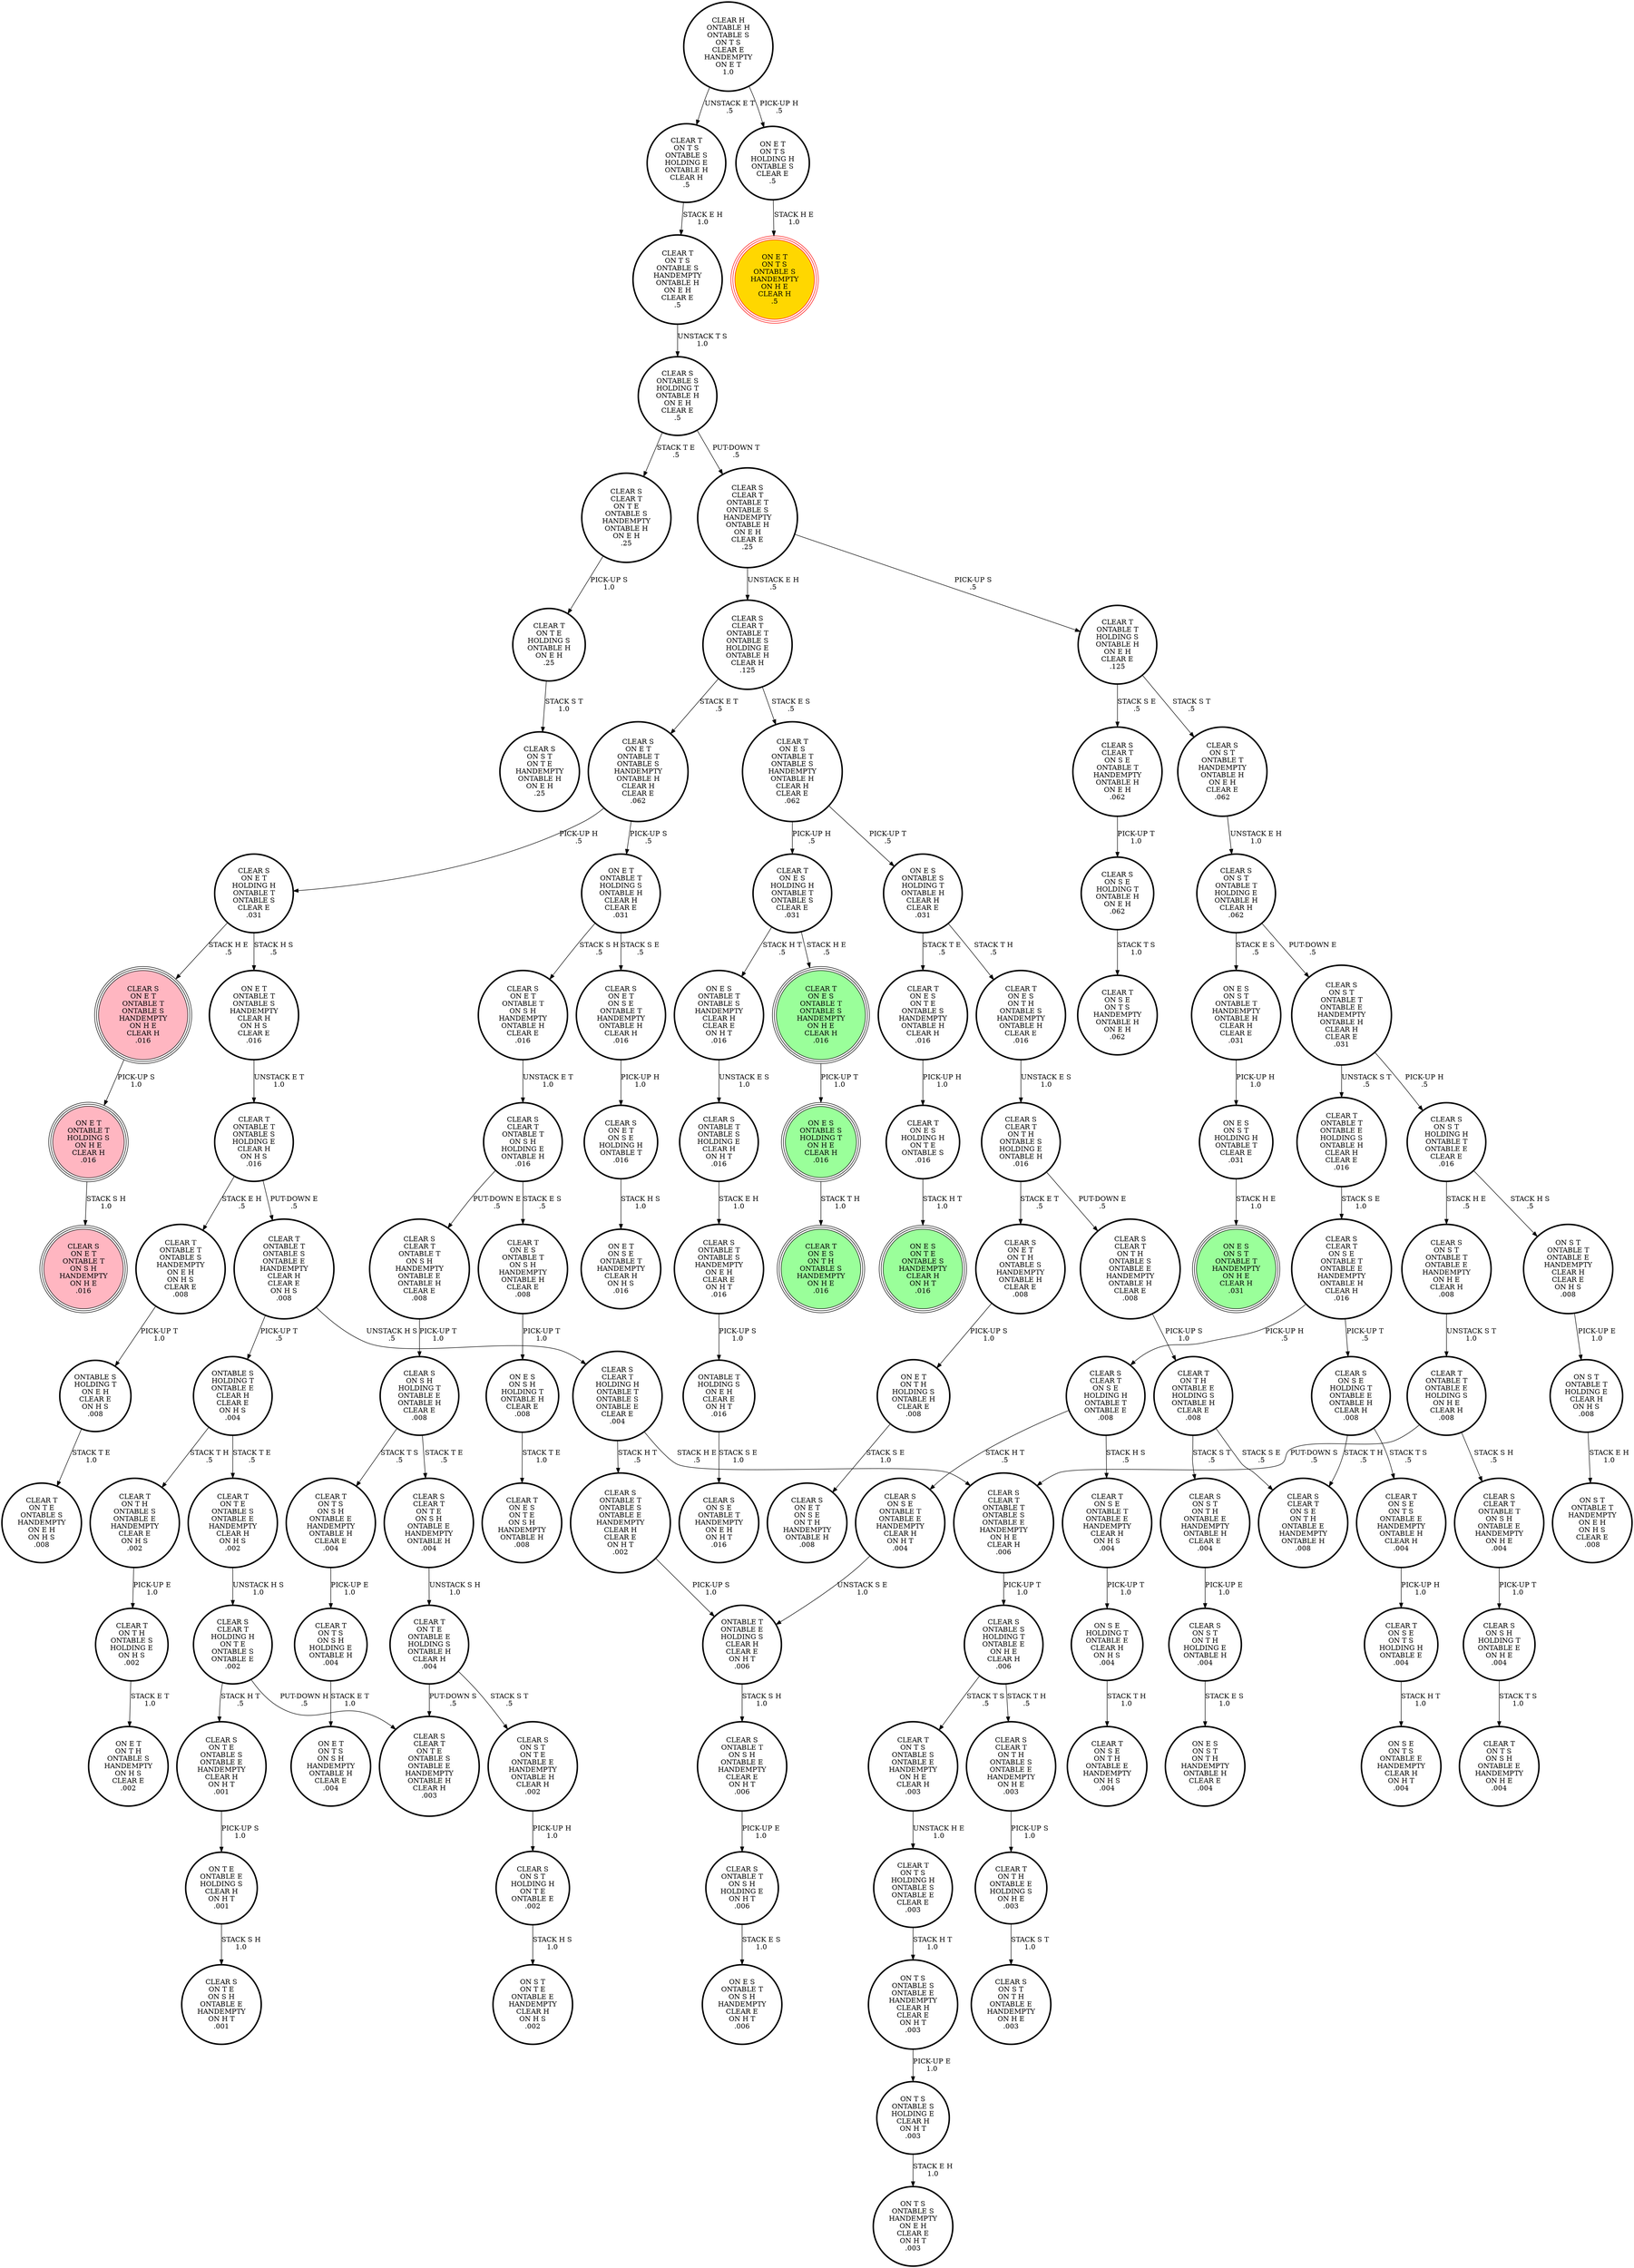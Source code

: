 digraph {
"CLEAR S\nCLEAR T\nONTABLE T\nONTABLE S\nONTABLE E\nHANDEMPTY\nON H E\nCLEAR H\n.006\n" -> "CLEAR S\nONTABLE S\nHOLDING T\nONTABLE E\nON H E\nCLEAR H\n.006\n"[label="PICK-UP T\n1.0\n"];
"CLEAR S\nON E T\nONTABLE T\nON S H\nHANDEMPTY\nONTABLE H\nCLEAR E\n.016\n" -> "CLEAR S\nCLEAR T\nONTABLE T\nON S H\nHOLDING E\nONTABLE H\n.016\n"[label="UNSTACK E T\n1.0\n"];
"ONTABLE T\nONTABLE E\nHOLDING S\nCLEAR H\nCLEAR E\nON H T\n.006\n" -> "CLEAR S\nONTABLE T\nON S H\nONTABLE E\nHANDEMPTY\nCLEAR E\nON H T\n.006\n"[label="STACK S H\n1.0\n"];
"CLEAR T\nON E S\nONTABLE T\nONTABLE S\nHANDEMPTY\nONTABLE H\nCLEAR H\nCLEAR E\n.062\n" -> "CLEAR T\nON E S\nHOLDING H\nONTABLE T\nONTABLE S\nCLEAR E\n.031\n"[label="PICK-UP H\n.5\n"];
"CLEAR T\nON E S\nONTABLE T\nONTABLE S\nHANDEMPTY\nONTABLE H\nCLEAR H\nCLEAR E\n.062\n" -> "ON E S\nONTABLE S\nHOLDING T\nONTABLE H\nCLEAR H\nCLEAR E\n.031\n"[label="PICK-UP T\n.5\n"];
"CLEAR S\nCLEAR T\nON T H\nONTABLE S\nHOLDING E\nONTABLE H\n.016\n" -> "CLEAR S\nON E T\nON T H\nONTABLE S\nHANDEMPTY\nONTABLE H\nCLEAR E\n.008\n"[label="STACK E T\n.5\n"];
"CLEAR S\nCLEAR T\nON T H\nONTABLE S\nHOLDING E\nONTABLE H\n.016\n" -> "CLEAR S\nCLEAR T\nON T H\nONTABLE S\nONTABLE E\nHANDEMPTY\nONTABLE H\nCLEAR E\n.008\n"[label="PUT-DOWN E\n.5\n"];
"CLEAR T\nON T H\nONTABLE S\nHOLDING E\nON H S\n.002\n" -> "ON E T\nON T H\nONTABLE S\nHANDEMPTY\nON H S\nCLEAR E\n.002\n"[label="STACK E T\n1.0\n"];
"ON E S\nONTABLE T\nONTABLE S\nHANDEMPTY\nCLEAR H\nCLEAR E\nON H T\n.016\n" -> "CLEAR S\nONTABLE T\nONTABLE S\nHOLDING E\nCLEAR H\nON H T\n.016\n"[label="UNSTACK E S\n1.0\n"];
"CLEAR T\nONTABLE T\nHOLDING S\nONTABLE H\nON E H\nCLEAR E\n.125\n" -> "CLEAR S\nON S T\nONTABLE T\nHANDEMPTY\nONTABLE H\nON E H\nCLEAR E\n.062\n"[label="STACK S T\n.5\n"];
"CLEAR T\nONTABLE T\nHOLDING S\nONTABLE H\nON E H\nCLEAR E\n.125\n" -> "CLEAR S\nCLEAR T\nON S E\nONTABLE T\nHANDEMPTY\nONTABLE H\nON E H\n.062\n"[label="STACK S E\n.5\n"];
"CLEAR S\nONTABLE T\nONTABLE S\nHOLDING E\nCLEAR H\nON H T\n.016\n" -> "CLEAR S\nONTABLE T\nONTABLE S\nHANDEMPTY\nON E H\nCLEAR E\nON H T\n.016\n"[label="STACK E H\n1.0\n"];
"CLEAR S\nON E T\nHOLDING H\nONTABLE T\nONTABLE S\nCLEAR E\n.031\n" -> "CLEAR S\nON E T\nONTABLE T\nONTABLE S\nHANDEMPTY\nON H E\nCLEAR H\n.016\n"[label="STACK H E\n.5\n"];
"CLEAR S\nON E T\nHOLDING H\nONTABLE T\nONTABLE S\nCLEAR E\n.031\n" -> "ON E T\nONTABLE T\nONTABLE S\nHANDEMPTY\nCLEAR H\nON H S\nCLEAR E\n.016\n"[label="STACK H S\n.5\n"];
"CLEAR S\nON S E\nHOLDING T\nONTABLE E\nONTABLE H\nCLEAR H\n.008\n" -> "CLEAR T\nON S E\nON T S\nONTABLE E\nHANDEMPTY\nONTABLE H\nCLEAR H\n.004\n"[label="STACK T S\n.5\n"];
"CLEAR S\nON S E\nHOLDING T\nONTABLE E\nONTABLE H\nCLEAR H\n.008\n" -> "CLEAR S\nCLEAR T\nON S E\nON T H\nONTABLE E\nHANDEMPTY\nONTABLE H\n.008\n"[label="STACK T H\n.5\n"];
"ON E S\nONTABLE S\nHOLDING T\nONTABLE H\nCLEAR H\nCLEAR E\n.031\n" -> "CLEAR T\nON E S\nON T E\nONTABLE S\nHANDEMPTY\nONTABLE H\nCLEAR H\n.016\n"[label="STACK T E\n.5\n"];
"ON E S\nONTABLE S\nHOLDING T\nONTABLE H\nCLEAR H\nCLEAR E\n.031\n" -> "CLEAR T\nON E S\nON T H\nONTABLE S\nHANDEMPTY\nONTABLE H\nCLEAR E\n.016\n"[label="STACK T H\n.5\n"];
"CLEAR S\nONTABLE T\nONTABLE S\nHANDEMPTY\nON E H\nCLEAR E\nON H T\n.016\n" -> "ONTABLE T\nHOLDING S\nON E H\nCLEAR E\nON H T\n.016\n"[label="PICK-UP S\n1.0\n"];
"CLEAR T\nON T S\nONTABLE S\nHANDEMPTY\nONTABLE H\nON E H\nCLEAR E\n.5\n" -> "CLEAR S\nONTABLE S\nHOLDING T\nONTABLE H\nON E H\nCLEAR E\n.5\n"[label="UNSTACK T S\n1.0\n"];
"ON E S\nON S T\nHOLDING H\nONTABLE T\nCLEAR E\n.031\n" -> "ON E S\nON S T\nONTABLE T\nHANDEMPTY\nON H E\nCLEAR H\n.031\n"[label="STACK H E\n1.0\n"];
"CLEAR T\nONTABLE T\nONTABLE E\nHOLDING S\nON H E\nCLEAR H\n.008\n" -> "CLEAR S\nCLEAR T\nONTABLE T\nON S H\nONTABLE E\nHANDEMPTY\nON H E\n.004\n"[label="STACK S H\n.5\n"];
"CLEAR T\nONTABLE T\nONTABLE E\nHOLDING S\nON H E\nCLEAR H\n.008\n" -> "CLEAR S\nCLEAR T\nONTABLE T\nONTABLE S\nONTABLE E\nHANDEMPTY\nON H E\nCLEAR H\n.006\n"[label="PUT-DOWN S\n.5\n"];
"CLEAR T\nON T S\nON S H\nHOLDING E\nONTABLE H\n.004\n" -> "ON E T\nON T S\nON S H\nHANDEMPTY\nONTABLE H\nCLEAR E\n.004\n"[label="STACK E T\n1.0\n"];
"CLEAR T\nON E S\nON T H\nONTABLE S\nHANDEMPTY\nONTABLE H\nCLEAR E\n.016\n" -> "CLEAR S\nCLEAR T\nON T H\nONTABLE S\nHOLDING E\nONTABLE H\n.016\n"[label="UNSTACK E S\n1.0\n"];
"CLEAR T\nON E S\nHOLDING H\nON T E\nONTABLE S\n.016\n" -> "ON E S\nON T E\nONTABLE S\nHANDEMPTY\nCLEAR H\nON H T\n.016\n"[label="STACK H T\n1.0\n"];
"CLEAR T\nONTABLE T\nONTABLE S\nONTABLE E\nHANDEMPTY\nCLEAR H\nCLEAR E\nON H S\n.008\n" -> "ONTABLE S\nHOLDING T\nONTABLE E\nCLEAR H\nCLEAR E\nON H S\n.004\n"[label="PICK-UP T\n.5\n"];
"CLEAR T\nONTABLE T\nONTABLE S\nONTABLE E\nHANDEMPTY\nCLEAR H\nCLEAR E\nON H S\n.008\n" -> "CLEAR S\nCLEAR T\nHOLDING H\nONTABLE T\nONTABLE S\nONTABLE E\nCLEAR E\n.004\n"[label="UNSTACK H S\n.5\n"];
"CLEAR S\nON S T\nONTABLE T\nONTABLE E\nHANDEMPTY\nONTABLE H\nCLEAR H\nCLEAR E\n.031\n" -> "CLEAR S\nON S T\nHOLDING H\nONTABLE T\nONTABLE E\nCLEAR E\n.016\n"[label="PICK-UP H\n.5\n"];
"CLEAR S\nON S T\nONTABLE T\nONTABLE E\nHANDEMPTY\nONTABLE H\nCLEAR H\nCLEAR E\n.031\n" -> "CLEAR T\nONTABLE T\nONTABLE E\nHOLDING S\nONTABLE H\nCLEAR H\nCLEAR E\n.016\n"[label="UNSTACK S T\n.5\n"];
"CLEAR S\nCLEAR T\nHOLDING H\nONTABLE T\nONTABLE S\nONTABLE E\nCLEAR E\n.004\n" -> "CLEAR S\nCLEAR T\nONTABLE T\nONTABLE S\nONTABLE E\nHANDEMPTY\nON H E\nCLEAR H\n.006\n"[label="STACK H E\n.5\n"];
"CLEAR S\nCLEAR T\nHOLDING H\nONTABLE T\nONTABLE S\nONTABLE E\nCLEAR E\n.004\n" -> "CLEAR S\nONTABLE T\nONTABLE S\nONTABLE E\nHANDEMPTY\nCLEAR H\nCLEAR E\nON H T\n.002\n"[label="STACK H T\n.5\n"];
"CLEAR S\nCLEAR T\nON S E\nONTABLE T\nHANDEMPTY\nONTABLE H\nON E H\n.062\n" -> "CLEAR S\nON S E\nHOLDING T\nONTABLE H\nON E H\n.062\n"[label="PICK-UP T\n1.0\n"];
"ONTABLE S\nHOLDING T\nONTABLE E\nCLEAR H\nCLEAR E\nON H S\n.004\n" -> "CLEAR T\nON T H\nONTABLE S\nONTABLE E\nHANDEMPTY\nCLEAR E\nON H S\n.002\n"[label="STACK T H\n.5\n"];
"ONTABLE S\nHOLDING T\nONTABLE E\nCLEAR H\nCLEAR E\nON H S\n.004\n" -> "CLEAR T\nON T E\nONTABLE S\nONTABLE E\nHANDEMPTY\nCLEAR H\nON H S\n.002\n"[label="STACK T E\n.5\n"];
"CLEAR S\nONTABLE T\nON S H\nHOLDING E\nON H T\n.006\n" -> "ON E S\nONTABLE T\nON S H\nHANDEMPTY\nCLEAR E\nON H T\n.006\n"[label="STACK E S\n1.0\n"];
"CLEAR S\nCLEAR T\nONTABLE T\nON S H\nHOLDING E\nONTABLE H\n.016\n" -> "CLEAR S\nCLEAR T\nONTABLE T\nON S H\nHANDEMPTY\nONTABLE E\nONTABLE H\nCLEAR E\n.008\n"[label="PUT-DOWN E\n.5\n"];
"CLEAR S\nCLEAR T\nONTABLE T\nON S H\nHOLDING E\nONTABLE H\n.016\n" -> "CLEAR T\nON E S\nONTABLE T\nON S H\nHANDEMPTY\nONTABLE H\nCLEAR E\n.008\n"[label="STACK E S\n.5\n"];
"CLEAR S\nON E T\nON S E\nHOLDING H\nONTABLE T\n.016\n" -> "ON E T\nON S E\nONTABLE T\nHANDEMPTY\nCLEAR H\nON H S\n.016\n"[label="STACK H S\n1.0\n"];
"CLEAR T\nON T H\nONTABLE E\nHOLDING S\nONTABLE H\nCLEAR E\n.008\n" -> "CLEAR S\nCLEAR T\nON S E\nON T H\nONTABLE E\nHANDEMPTY\nONTABLE H\n.008\n"[label="STACK S E\n.5\n"];
"CLEAR T\nON T H\nONTABLE E\nHOLDING S\nONTABLE H\nCLEAR E\n.008\n" -> "CLEAR S\nON S T\nON T H\nONTABLE E\nHANDEMPTY\nONTABLE H\nCLEAR E\n.004\n"[label="STACK S T\n.5\n"];
"CLEAR T\nON E S\nONTABLE T\nONTABLE S\nHANDEMPTY\nON H E\nCLEAR H\n.016\n" -> "ON E S\nONTABLE S\nHOLDING T\nON H E\nCLEAR H\n.016\n"[label="PICK-UP T\n1.0\n"];
"ON E T\nONTABLE T\nHOLDING S\nON H E\nCLEAR H\n.016\n" -> "CLEAR S\nON E T\nONTABLE T\nON S H\nHANDEMPTY\nON H E\n.016\n"[label="STACK S H\n1.0\n"];
"CLEAR T\nON S E\nONTABLE T\nONTABLE E\nHANDEMPTY\nCLEAR H\nON H S\n.004\n" -> "ON S E\nHOLDING T\nONTABLE E\nCLEAR H\nON H S\n.004\n"[label="PICK-UP T\n1.0\n"];
"ON S E\nHOLDING T\nONTABLE E\nCLEAR H\nON H S\n.004\n" -> "CLEAR T\nON S E\nON T H\nONTABLE E\nHANDEMPTY\nON H S\n.004\n"[label="STACK T H\n1.0\n"];
"CLEAR T\nONTABLE T\nONTABLE E\nHOLDING S\nONTABLE H\nCLEAR H\nCLEAR E\n.016\n" -> "CLEAR S\nCLEAR T\nON S E\nONTABLE T\nONTABLE E\nHANDEMPTY\nONTABLE H\nCLEAR H\n.016\n"[label="STACK S E\n1.0\n"];
"CLEAR T\nON T E\nONTABLE E\nHOLDING S\nONTABLE H\nCLEAR H\n.004\n" -> "CLEAR S\nCLEAR T\nON T E\nONTABLE S\nONTABLE E\nHANDEMPTY\nONTABLE H\nCLEAR H\n.003\n"[label="PUT-DOWN S\n.5\n"];
"CLEAR T\nON T E\nONTABLE E\nHOLDING S\nONTABLE H\nCLEAR H\n.004\n" -> "CLEAR S\nON S T\nON T E\nONTABLE E\nHANDEMPTY\nONTABLE H\nCLEAR H\n.002\n"[label="STACK S T\n.5\n"];
"ON T E\nONTABLE E\nHOLDING S\nCLEAR H\nON H T\n.001\n" -> "CLEAR S\nON T E\nON S H\nONTABLE E\nHANDEMPTY\nON H T\n.001\n"[label="STACK S H\n1.0\n"];
"CLEAR T\nON S E\nON T S\nONTABLE E\nHANDEMPTY\nONTABLE H\nCLEAR H\n.004\n" -> "CLEAR T\nON S E\nON T S\nHOLDING H\nONTABLE E\n.004\n"[label="PICK-UP H\n1.0\n"];
"ONTABLE T\nHOLDING S\nON E H\nCLEAR E\nON H T\n.016\n" -> "CLEAR S\nON S E\nONTABLE T\nHANDEMPTY\nON E H\nON H T\n.016\n"[label="STACK S E\n1.0\n"];
"CLEAR S\nON E T\nON S E\nONTABLE T\nHANDEMPTY\nONTABLE H\nCLEAR H\n.016\n" -> "CLEAR S\nON E T\nON S E\nHOLDING H\nONTABLE T\n.016\n"[label="PICK-UP H\n1.0\n"];
"ON E S\nON S H\nHOLDING T\nONTABLE H\nCLEAR E\n.008\n" -> "CLEAR T\nON E S\nON T E\nON S H\nHANDEMPTY\nONTABLE H\n.008\n"[label="STACK T E\n1.0\n"];
"CLEAR S\nON S T\nON T H\nHOLDING E\nONTABLE H\n.004\n" -> "ON E S\nON S T\nON T H\nHANDEMPTY\nONTABLE H\nCLEAR E\n.004\n"[label="STACK E S\n1.0\n"];
"ONTABLE S\nHOLDING T\nON E H\nCLEAR E\nON H S\n.008\n" -> "CLEAR T\nON T E\nONTABLE S\nHANDEMPTY\nON E H\nON H S\n.008\n"[label="STACK T E\n1.0\n"];
"CLEAR S\nON S T\nHOLDING H\nON T E\nONTABLE E\n.002\n" -> "ON S T\nON T E\nONTABLE E\nHANDEMPTY\nCLEAR H\nON H S\n.002\n"[label="STACK H S\n1.0\n"];
"CLEAR S\nCLEAR T\nONTABLE T\nON S H\nONTABLE E\nHANDEMPTY\nON H E\n.004\n" -> "CLEAR S\nON S H\nHOLDING T\nONTABLE E\nON H E\n.004\n"[label="PICK-UP T\n1.0\n"];
"CLEAR S\nON S T\nON T E\nONTABLE E\nHANDEMPTY\nONTABLE H\nCLEAR H\n.002\n" -> "CLEAR S\nON S T\nHOLDING H\nON T E\nONTABLE E\n.002\n"[label="PICK-UP H\n1.0\n"];
"CLEAR T\nON S E\nON T S\nHOLDING H\nONTABLE E\n.004\n" -> "ON S E\nON T S\nONTABLE E\nHANDEMPTY\nCLEAR H\nON H T\n.004\n"[label="STACK H T\n1.0\n"];
"CLEAR S\nON S E\nHOLDING T\nONTABLE H\nON E H\n.062\n" -> "CLEAR T\nON S E\nON T S\nHANDEMPTY\nONTABLE H\nON E H\n.062\n"[label="STACK T S\n1.0\n"];
"CLEAR S\nCLEAR T\nON T E\nONTABLE S\nHANDEMPTY\nONTABLE H\nON E H\n.25\n" -> "CLEAR T\nON T E\nHOLDING S\nONTABLE H\nON E H\n.25\n"[label="PICK-UP S\n1.0\n"];
"ON E T\nON T H\nHOLDING S\nONTABLE H\nCLEAR E\n.008\n" -> "CLEAR S\nON E T\nON S E\nON T H\nHANDEMPTY\nONTABLE H\n.008\n"[label="STACK S E\n1.0\n"];
"ON T S\nONTABLE S\nONTABLE E\nHANDEMPTY\nCLEAR H\nCLEAR E\nON H T\n.003\n" -> "ON T S\nONTABLE S\nHOLDING E\nCLEAR H\nON H T\n.003\n"[label="PICK-UP E\n1.0\n"];
"CLEAR S\nON S H\nHOLDING T\nONTABLE E\nON H E\n.004\n" -> "CLEAR T\nON T S\nON S H\nONTABLE E\nHANDEMPTY\nON H E\n.004\n"[label="STACK T S\n1.0\n"];
"CLEAR S\nCLEAR T\nONTABLE T\nONTABLE S\nHANDEMPTY\nONTABLE H\nON E H\nCLEAR E\n.25\n" -> "CLEAR S\nCLEAR T\nONTABLE T\nONTABLE S\nHOLDING E\nONTABLE H\nCLEAR H\n.125\n"[label="UNSTACK E H\n.5\n"];
"CLEAR S\nCLEAR T\nONTABLE T\nONTABLE S\nHANDEMPTY\nONTABLE H\nON E H\nCLEAR E\n.25\n" -> "CLEAR T\nONTABLE T\nHOLDING S\nONTABLE H\nON E H\nCLEAR E\n.125\n"[label="PICK-UP S\n.5\n"];
"CLEAR S\nONTABLE S\nHOLDING T\nONTABLE E\nON H E\nCLEAR H\n.006\n" -> "CLEAR S\nCLEAR T\nON T H\nONTABLE S\nONTABLE E\nHANDEMPTY\nON H E\n.003\n"[label="STACK T H\n.5\n"];
"CLEAR S\nONTABLE S\nHOLDING T\nONTABLE E\nON H E\nCLEAR H\n.006\n" -> "CLEAR T\nON T S\nONTABLE S\nONTABLE E\nHANDEMPTY\nON H E\nCLEAR H\n.003\n"[label="STACK T S\n.5\n"];
"CLEAR T\nONTABLE T\nONTABLE S\nHANDEMPTY\nON E H\nON H S\nCLEAR E\n.008\n" -> "ONTABLE S\nHOLDING T\nON E H\nCLEAR E\nON H S\n.008\n"[label="PICK-UP T\n1.0\n"];
"CLEAR T\nON E S\nON T E\nONTABLE S\nHANDEMPTY\nONTABLE H\nCLEAR H\n.016\n" -> "CLEAR T\nON E S\nHOLDING H\nON T E\nONTABLE S\n.016\n"[label="PICK-UP H\n1.0\n"];
"CLEAR T\nON E S\nHOLDING H\nONTABLE T\nONTABLE S\nCLEAR E\n.031\n" -> "CLEAR T\nON E S\nONTABLE T\nONTABLE S\nHANDEMPTY\nON H E\nCLEAR H\n.016\n"[label="STACK H E\n.5\n"];
"CLEAR T\nON E S\nHOLDING H\nONTABLE T\nONTABLE S\nCLEAR E\n.031\n" -> "ON E S\nONTABLE T\nONTABLE S\nHANDEMPTY\nCLEAR H\nCLEAR E\nON H T\n.016\n"[label="STACK H T\n.5\n"];
"CLEAR T\nON T E\nONTABLE S\nONTABLE E\nHANDEMPTY\nCLEAR H\nON H S\n.002\n" -> "CLEAR S\nCLEAR T\nHOLDING H\nON T E\nONTABLE S\nONTABLE E\n.002\n"[label="UNSTACK H S\n1.0\n"];
"CLEAR T\nON T E\nHOLDING S\nONTABLE H\nON E H\n.25\n" -> "CLEAR S\nON S T\nON T E\nHANDEMPTY\nONTABLE H\nON E H\n.25\n"[label="STACK S T\n1.0\n"];
"CLEAR S\nONTABLE T\nONTABLE S\nONTABLE E\nHANDEMPTY\nCLEAR H\nCLEAR E\nON H T\n.002\n" -> "ONTABLE T\nONTABLE E\nHOLDING S\nCLEAR H\nCLEAR E\nON H T\n.006\n"[label="PICK-UP S\n1.0\n"];
"CLEAR S\nCLEAR T\nHOLDING H\nON T E\nONTABLE S\nONTABLE E\n.002\n" -> "CLEAR S\nON T E\nONTABLE S\nONTABLE E\nHANDEMPTY\nCLEAR H\nON H T\n.001\n"[label="STACK H T\n.5\n"];
"CLEAR S\nCLEAR T\nHOLDING H\nON T E\nONTABLE S\nONTABLE E\n.002\n" -> "CLEAR S\nCLEAR T\nON T E\nONTABLE S\nONTABLE E\nHANDEMPTY\nONTABLE H\nCLEAR H\n.003\n"[label="PUT-DOWN H\n.5\n"];
"ON E T\nONTABLE T\nONTABLE S\nHANDEMPTY\nCLEAR H\nON H S\nCLEAR E\n.016\n" -> "CLEAR T\nONTABLE T\nONTABLE S\nHOLDING E\nCLEAR H\nON H S\n.016\n"[label="UNSTACK E T\n1.0\n"];
"CLEAR T\nON T S\nONTABLE S\nONTABLE E\nHANDEMPTY\nON H E\nCLEAR H\n.003\n" -> "CLEAR T\nON T S\nHOLDING H\nONTABLE S\nONTABLE E\nCLEAR E\n.003\n"[label="UNSTACK H E\n1.0\n"];
"ON T S\nONTABLE S\nHOLDING E\nCLEAR H\nON H T\n.003\n" -> "ON T S\nONTABLE S\nHANDEMPTY\nON E H\nCLEAR E\nON H T\n.003\n"[label="STACK E H\n1.0\n"];
"CLEAR T\nON T H\nONTABLE S\nONTABLE E\nHANDEMPTY\nCLEAR E\nON H S\n.002\n" -> "CLEAR T\nON T H\nONTABLE S\nHOLDING E\nON H S\n.002\n"[label="PICK-UP E\n1.0\n"];
"CLEAR T\nON T S\nON S H\nONTABLE E\nHANDEMPTY\nONTABLE H\nCLEAR E\n.004\n" -> "CLEAR T\nON T S\nON S H\nHOLDING E\nONTABLE H\n.004\n"[label="PICK-UP E\n1.0\n"];
"ON E S\nON S T\nONTABLE T\nHANDEMPTY\nONTABLE H\nCLEAR H\nCLEAR E\n.031\n" -> "ON E S\nON S T\nHOLDING H\nONTABLE T\nCLEAR E\n.031\n"[label="PICK-UP H\n1.0\n"];
"CLEAR S\nON S T\nHOLDING H\nONTABLE T\nONTABLE E\nCLEAR E\n.016\n" -> "ON S T\nONTABLE T\nONTABLE E\nHANDEMPTY\nCLEAR H\nCLEAR E\nON H S\n.008\n"[label="STACK H S\n.5\n"];
"CLEAR S\nON S T\nHOLDING H\nONTABLE T\nONTABLE E\nCLEAR E\n.016\n" -> "CLEAR S\nON S T\nONTABLE T\nONTABLE E\nHANDEMPTY\nON H E\nCLEAR H\n.008\n"[label="STACK H E\n.5\n"];
"CLEAR S\nONTABLE T\nON S H\nONTABLE E\nHANDEMPTY\nCLEAR E\nON H T\n.006\n" -> "CLEAR S\nONTABLE T\nON S H\nHOLDING E\nON H T\n.006\n"[label="PICK-UP E\n1.0\n"];
"CLEAR S\nON S T\nONTABLE T\nHANDEMPTY\nONTABLE H\nON E H\nCLEAR E\n.062\n" -> "CLEAR S\nON S T\nONTABLE T\nHOLDING E\nONTABLE H\nCLEAR H\n.062\n"[label="UNSTACK E H\n1.0\n"];
"CLEAR S\nON S H\nHOLDING T\nONTABLE E\nONTABLE H\nCLEAR E\n.008\n" -> "CLEAR S\nCLEAR T\nON T E\nON S H\nONTABLE E\nHANDEMPTY\nONTABLE H\n.004\n"[label="STACK T E\n.5\n"];
"CLEAR S\nON S H\nHOLDING T\nONTABLE E\nONTABLE H\nCLEAR E\n.008\n" -> "CLEAR T\nON T S\nON S H\nONTABLE E\nHANDEMPTY\nONTABLE H\nCLEAR E\n.004\n"[label="STACK T S\n.5\n"];
"CLEAR S\nCLEAR T\nONTABLE T\nONTABLE S\nHOLDING E\nONTABLE H\nCLEAR H\n.125\n" -> "CLEAR S\nON E T\nONTABLE T\nONTABLE S\nHANDEMPTY\nONTABLE H\nCLEAR H\nCLEAR E\n.062\n"[label="STACK E T\n.5\n"];
"CLEAR S\nCLEAR T\nONTABLE T\nONTABLE S\nHOLDING E\nONTABLE H\nCLEAR H\n.125\n" -> "CLEAR T\nON E S\nONTABLE T\nONTABLE S\nHANDEMPTY\nONTABLE H\nCLEAR H\nCLEAR E\n.062\n"[label="STACK E S\n.5\n"];
"CLEAR T\nON T H\nONTABLE E\nHOLDING S\nON H E\n.003\n" -> "CLEAR S\nON S T\nON T H\nONTABLE E\nHANDEMPTY\nON H E\n.003\n"[label="STACK S T\n1.0\n"];
"CLEAR S\nON S T\nONTABLE T\nHOLDING E\nONTABLE H\nCLEAR H\n.062\n" -> "ON E S\nON S T\nONTABLE T\nHANDEMPTY\nONTABLE H\nCLEAR H\nCLEAR E\n.031\n"[label="STACK E S\n.5\n"];
"CLEAR S\nON S T\nONTABLE T\nHOLDING E\nONTABLE H\nCLEAR H\n.062\n" -> "CLEAR S\nON S T\nONTABLE T\nONTABLE E\nHANDEMPTY\nONTABLE H\nCLEAR H\nCLEAR E\n.031\n"[label="PUT-DOWN E\n.5\n"];
"ON E T\nONTABLE T\nHOLDING S\nONTABLE H\nCLEAR H\nCLEAR E\n.031\n" -> "CLEAR S\nON E T\nONTABLE T\nON S H\nHANDEMPTY\nONTABLE H\nCLEAR E\n.016\n"[label="STACK S H\n.5\n"];
"ON E T\nONTABLE T\nHOLDING S\nONTABLE H\nCLEAR H\nCLEAR E\n.031\n" -> "CLEAR S\nON E T\nON S E\nONTABLE T\nHANDEMPTY\nONTABLE H\nCLEAR H\n.016\n"[label="STACK S E\n.5\n"];
"ON E S\nONTABLE S\nHOLDING T\nON H E\nCLEAR H\n.016\n" -> "CLEAR T\nON E S\nON T H\nONTABLE S\nHANDEMPTY\nON H E\n.016\n"[label="STACK T H\n1.0\n"];
"CLEAR S\nCLEAR T\nON S E\nHOLDING H\nONTABLE T\nONTABLE E\n.008\n" -> "CLEAR S\nON S E\nONTABLE T\nONTABLE E\nHANDEMPTY\nCLEAR H\nON H T\n.004\n"[label="STACK H T\n.5\n"];
"CLEAR S\nCLEAR T\nON S E\nHOLDING H\nONTABLE T\nONTABLE E\n.008\n" -> "CLEAR T\nON S E\nONTABLE T\nONTABLE E\nHANDEMPTY\nCLEAR H\nON H S\n.004\n"[label="STACK H S\n.5\n"];
"CLEAR S\nON E T\nON T H\nONTABLE S\nHANDEMPTY\nONTABLE H\nCLEAR E\n.008\n" -> "ON E T\nON T H\nHOLDING S\nONTABLE H\nCLEAR E\n.008\n"[label="PICK-UP S\n1.0\n"];
"CLEAR T\nON T S\nONTABLE S\nHOLDING E\nONTABLE H\nCLEAR H\n.5\n" -> "CLEAR T\nON T S\nONTABLE S\nHANDEMPTY\nONTABLE H\nON E H\nCLEAR E\n.5\n"[label="STACK E H\n1.0\n"];
"ON E T\nON T S\nHOLDING H\nONTABLE S\nCLEAR E\n.5\n" -> "ON E T\nON T S\nONTABLE S\nHANDEMPTY\nON H E\nCLEAR H\n.5\n"[label="STACK H E\n1.0\n"];
"CLEAR S\nON S T\nON T H\nONTABLE E\nHANDEMPTY\nONTABLE H\nCLEAR E\n.004\n" -> "CLEAR S\nON S T\nON T H\nHOLDING E\nONTABLE H\n.004\n"[label="PICK-UP E\n1.0\n"];
"CLEAR S\nON E T\nONTABLE T\nONTABLE S\nHANDEMPTY\nONTABLE H\nCLEAR H\nCLEAR E\n.062\n" -> "CLEAR S\nON E T\nHOLDING H\nONTABLE T\nONTABLE S\nCLEAR E\n.031\n"[label="PICK-UP H\n.5\n"];
"CLEAR S\nON E T\nONTABLE T\nONTABLE S\nHANDEMPTY\nONTABLE H\nCLEAR H\nCLEAR E\n.062\n" -> "ON E T\nONTABLE T\nHOLDING S\nONTABLE H\nCLEAR H\nCLEAR E\n.031\n"[label="PICK-UP S\n.5\n"];
"CLEAR S\nCLEAR T\nON T H\nONTABLE S\nONTABLE E\nHANDEMPTY\nONTABLE H\nCLEAR E\n.008\n" -> "CLEAR T\nON T H\nONTABLE E\nHOLDING S\nONTABLE H\nCLEAR E\n.008\n"[label="PICK-UP S\n1.0\n"];
"ON S T\nONTABLE T\nONTABLE E\nHANDEMPTY\nCLEAR H\nCLEAR E\nON H S\n.008\n" -> "ON S T\nONTABLE T\nHOLDING E\nCLEAR H\nON H S\n.008\n"[label="PICK-UP E\n1.0\n"];
"CLEAR S\nCLEAR T\nON T E\nON S H\nONTABLE E\nHANDEMPTY\nONTABLE H\n.004\n" -> "CLEAR T\nON T E\nONTABLE E\nHOLDING S\nONTABLE H\nCLEAR H\n.004\n"[label="UNSTACK S H\n1.0\n"];
"CLEAR S\nCLEAR T\nON T H\nONTABLE S\nONTABLE E\nHANDEMPTY\nON H E\n.003\n" -> "CLEAR T\nON T H\nONTABLE E\nHOLDING S\nON H E\n.003\n"[label="PICK-UP S\n1.0\n"];
"CLEAR T\nONTABLE T\nONTABLE S\nHOLDING E\nCLEAR H\nON H S\n.016\n" -> "CLEAR T\nONTABLE T\nONTABLE S\nONTABLE E\nHANDEMPTY\nCLEAR H\nCLEAR E\nON H S\n.008\n"[label="PUT-DOWN E\n.5\n"];
"CLEAR T\nONTABLE T\nONTABLE S\nHOLDING E\nCLEAR H\nON H S\n.016\n" -> "CLEAR T\nONTABLE T\nONTABLE S\nHANDEMPTY\nON E H\nON H S\nCLEAR E\n.008\n"[label="STACK E H\n.5\n"];
"CLEAR T\nON E S\nONTABLE T\nON S H\nHANDEMPTY\nONTABLE H\nCLEAR E\n.008\n" -> "ON E S\nON S H\nHOLDING T\nONTABLE H\nCLEAR E\n.008\n"[label="PICK-UP T\n1.0\n"];
"ON S T\nONTABLE T\nHOLDING E\nCLEAR H\nON H S\n.008\n" -> "ON S T\nONTABLE T\nHANDEMPTY\nON E H\nON H S\nCLEAR E\n.008\n"[label="STACK E H\n1.0\n"];
"CLEAR S\nON S E\nONTABLE T\nONTABLE E\nHANDEMPTY\nCLEAR H\nON H T\n.004\n" -> "ONTABLE T\nONTABLE E\nHOLDING S\nCLEAR H\nCLEAR E\nON H T\n.006\n"[label="UNSTACK S E\n1.0\n"];
"CLEAR S\nON E T\nONTABLE T\nONTABLE S\nHANDEMPTY\nON H E\nCLEAR H\n.016\n" -> "ON E T\nONTABLE T\nHOLDING S\nON H E\nCLEAR H\n.016\n"[label="PICK-UP S\n1.0\n"];
"CLEAR S\nCLEAR T\nONTABLE T\nON S H\nHANDEMPTY\nONTABLE E\nONTABLE H\nCLEAR E\n.008\n" -> "CLEAR S\nON S H\nHOLDING T\nONTABLE E\nONTABLE H\nCLEAR E\n.008\n"[label="PICK-UP T\n1.0\n"];
"CLEAR S\nON S T\nONTABLE T\nONTABLE E\nHANDEMPTY\nON H E\nCLEAR H\n.008\n" -> "CLEAR T\nONTABLE T\nONTABLE E\nHOLDING S\nON H E\nCLEAR H\n.008\n"[label="UNSTACK S T\n1.0\n"];
"CLEAR S\nCLEAR T\nON S E\nONTABLE T\nONTABLE E\nHANDEMPTY\nONTABLE H\nCLEAR H\n.016\n" -> "CLEAR S\nON S E\nHOLDING T\nONTABLE E\nONTABLE H\nCLEAR H\n.008\n"[label="PICK-UP T\n.5\n"];
"CLEAR S\nCLEAR T\nON S E\nONTABLE T\nONTABLE E\nHANDEMPTY\nONTABLE H\nCLEAR H\n.016\n" -> "CLEAR S\nCLEAR T\nON S E\nHOLDING H\nONTABLE T\nONTABLE E\n.008\n"[label="PICK-UP H\n.5\n"];
"CLEAR S\nONTABLE S\nHOLDING T\nONTABLE H\nON E H\nCLEAR E\n.5\n" -> "CLEAR S\nCLEAR T\nON T E\nONTABLE S\nHANDEMPTY\nONTABLE H\nON E H\n.25\n"[label="STACK T E\n.5\n"];
"CLEAR S\nONTABLE S\nHOLDING T\nONTABLE H\nON E H\nCLEAR E\n.5\n" -> "CLEAR S\nCLEAR T\nONTABLE T\nONTABLE S\nHANDEMPTY\nONTABLE H\nON E H\nCLEAR E\n.25\n"[label="PUT-DOWN T\n.5\n"];
"CLEAR H\nONTABLE H\nONTABLE S\nON T S\nCLEAR E\nHANDEMPTY\nON E T\n1.0\n" -> "CLEAR T\nON T S\nONTABLE S\nHOLDING E\nONTABLE H\nCLEAR H\n.5\n"[label="UNSTACK E T\n.5\n"];
"CLEAR H\nONTABLE H\nONTABLE S\nON T S\nCLEAR E\nHANDEMPTY\nON E T\n1.0\n" -> "ON E T\nON T S\nHOLDING H\nONTABLE S\nCLEAR E\n.5\n"[label="PICK-UP H\n.5\n"];
"CLEAR S\nON T E\nONTABLE S\nONTABLE E\nHANDEMPTY\nCLEAR H\nON H T\n.001\n" -> "ON T E\nONTABLE E\nHOLDING S\nCLEAR H\nON H T\n.001\n"[label="PICK-UP S\n1.0\n"];
"CLEAR T\nON T S\nHOLDING H\nONTABLE S\nONTABLE E\nCLEAR E\n.003\n" -> "ON T S\nONTABLE S\nONTABLE E\nHANDEMPTY\nCLEAR H\nCLEAR E\nON H T\n.003\n"[label="STACK H T\n1.0\n"];
"ON E T\nON S E\nONTABLE T\nHANDEMPTY\nCLEAR H\nON H S\n.016\n" [shape=circle, penwidth=3];
"ON E S\nONTABLE T\nON S H\nHANDEMPTY\nCLEAR E\nON H T\n.006\n" [shape=circle, penwidth=3];
"CLEAR S\nON T E\nON S H\nONTABLE E\nHANDEMPTY\nON H T\n.001\n" [shape=circle, penwidth=3];
"CLEAR T\nON E S\nON T H\nONTABLE S\nHANDEMPTY\nON H E\n.016\n" [shape=circle, style=filled, fillcolor=palegreen1, peripheries=3];
"CLEAR S\nCLEAR T\nON T E\nONTABLE S\nONTABLE E\nHANDEMPTY\nONTABLE H\nCLEAR H\n.003\n" [shape=circle, penwidth=3];
"ON S T\nONTABLE T\nHANDEMPTY\nON E H\nON H S\nCLEAR E\n.008\n" [shape=circle, penwidth=3];
"CLEAR T\nON T S\nON S H\nONTABLE E\nHANDEMPTY\nON H E\n.004\n" [shape=circle, penwidth=3];
"CLEAR T\nON T E\nONTABLE S\nHANDEMPTY\nON E H\nON H S\n.008\n" [shape=circle, penwidth=3];
"CLEAR S\nON E T\nON S E\nON T H\nHANDEMPTY\nONTABLE H\n.008\n" [shape=circle, penwidth=3];
"CLEAR S\nON E T\nONTABLE T\nON S H\nHANDEMPTY\nON H E\n.016\n" [shape=circle, style=filled, fillcolor=lightpink, peripheries=3];
"CLEAR T\nON S E\nON T H\nONTABLE E\nHANDEMPTY\nON H S\n.004\n" [shape=circle, penwidth=3];
"ON E S\nON T E\nONTABLE S\nHANDEMPTY\nCLEAR H\nON H T\n.016\n" [shape=circle, style=filled, fillcolor=palegreen1, peripheries=3];
"CLEAR S\nCLEAR T\nON S E\nON T H\nONTABLE E\nHANDEMPTY\nONTABLE H\n.008\n" [shape=circle, penwidth=3];
"CLEAR S\nON S T\nON T H\nONTABLE E\nHANDEMPTY\nON H E\n.003\n" [shape=circle, penwidth=3];
"ON E T\nON T H\nONTABLE S\nHANDEMPTY\nON H S\nCLEAR E\n.002\n" [shape=circle, penwidth=3];
"CLEAR T\nON E S\nON T E\nON S H\nHANDEMPTY\nONTABLE H\n.008\n" [shape=circle, penwidth=3];
"CLEAR S\nON S T\nON T E\nHANDEMPTY\nONTABLE H\nON E H\n.25\n" [shape=circle, penwidth=3];
"ON S E\nON T S\nONTABLE E\nHANDEMPTY\nCLEAR H\nON H T\n.004\n" [shape=circle, penwidth=3];
"ON T S\nONTABLE S\nHANDEMPTY\nON E H\nCLEAR E\nON H T\n.003\n" [shape=circle, penwidth=3];
"ON E S\nON S T\nONTABLE T\nHANDEMPTY\nON H E\nCLEAR H\n.031\n" [shape=circle, style=filled, fillcolor=palegreen1, peripheries=3];
"CLEAR T\nON S E\nON T S\nHANDEMPTY\nONTABLE H\nON E H\n.062\n" [shape=circle, penwidth=3];
"ON E S\nON S T\nON T H\nHANDEMPTY\nONTABLE H\nCLEAR E\n.004\n" [shape=circle, penwidth=3];
"CLEAR S\nON S E\nONTABLE T\nHANDEMPTY\nON E H\nON H T\n.016\n" [shape=circle, penwidth=3];
"ON E T\nON T S\nON S H\nHANDEMPTY\nONTABLE H\nCLEAR E\n.004\n" [shape=circle, penwidth=3];
"ON E T\nON T S\nONTABLE S\nHANDEMPTY\nON H E\nCLEAR H\n.5\n" [shape=circle, style=filled color=red, fillcolor=gold, peripheries=3];
"ON S T\nON T E\nONTABLE E\nHANDEMPTY\nCLEAR H\nON H S\n.002\n" [shape=circle, penwidth=3];
"CLEAR S\nCLEAR T\nON T E\nONTABLE S\nHANDEMPTY\nONTABLE H\nON E H\n.25\n" [shape=circle, penwidth=3];
"ON E T\nON S E\nONTABLE T\nHANDEMPTY\nCLEAR H\nON H S\n.016\n" [shape=circle, penwidth=3];
"CLEAR S\nON S H\nHOLDING T\nONTABLE E\nONTABLE H\nCLEAR E\n.008\n" [shape=circle, penwidth=3];
"CLEAR S\nCLEAR T\nHOLDING H\nONTABLE T\nONTABLE S\nONTABLE E\nCLEAR E\n.004\n" [shape=circle, penwidth=3];
"ONTABLE T\nHOLDING S\nON E H\nCLEAR E\nON H T\n.016\n" [shape=circle, penwidth=3];
"CLEAR S\nCLEAR T\nONTABLE T\nON S H\nONTABLE E\nHANDEMPTY\nON H E\n.004\n" [shape=circle, penwidth=3];
"CLEAR T\nON E S\nHOLDING H\nONTABLE T\nONTABLE S\nCLEAR E\n.031\n" [shape=circle, penwidth=3];
"ON E S\nON S H\nHOLDING T\nONTABLE H\nCLEAR E\n.008\n" [shape=circle, penwidth=3];
"CLEAR T\nON E S\nHOLDING H\nON T E\nONTABLE S\n.016\n" [shape=circle, penwidth=3];
"CLEAR T\nON S E\nON T S\nONTABLE E\nHANDEMPTY\nONTABLE H\nCLEAR H\n.004\n" [shape=circle, penwidth=3];
"CLEAR S\nON S T\nON T H\nHOLDING E\nONTABLE H\n.004\n" [shape=circle, penwidth=3];
"ON S T\nONTABLE T\nHOLDING E\nCLEAR H\nON H S\n.008\n" [shape=circle, penwidth=3];
"CLEAR S\nCLEAR T\nHOLDING H\nON T E\nONTABLE S\nONTABLE E\n.002\n" [shape=circle, penwidth=3];
"ON E T\nON T S\nHOLDING H\nONTABLE S\nCLEAR E\n.5\n" [shape=circle, penwidth=3];
"ON E S\nONTABLE T\nON S H\nHANDEMPTY\nCLEAR E\nON H T\n.006\n" [shape=circle, penwidth=3];
"CLEAR S\nCLEAR T\nONTABLE T\nON S H\nHANDEMPTY\nONTABLE E\nONTABLE H\nCLEAR E\n.008\n" [shape=circle, penwidth=3];
"ON T E\nONTABLE E\nHOLDING S\nCLEAR H\nON H T\n.001\n" [shape=circle, penwidth=3];
"CLEAR S\nONTABLE T\nONTABLE S\nHANDEMPTY\nON E H\nCLEAR E\nON H T\n.016\n" [shape=circle, penwidth=3];
"ON E S\nONTABLE S\nHOLDING T\nON H E\nCLEAR H\n.016\n" [shape=circle, style=filled, fillcolor=palegreen1, peripheries=3];
"CLEAR T\nON T S\nONTABLE S\nONTABLE E\nHANDEMPTY\nON H E\nCLEAR H\n.003\n" [shape=circle, penwidth=3];
"ON T S\nONTABLE S\nONTABLE E\nHANDEMPTY\nCLEAR H\nCLEAR E\nON H T\n.003\n" [shape=circle, penwidth=3];
"CLEAR T\nON T E\nONTABLE E\nHOLDING S\nONTABLE H\nCLEAR H\n.004\n" [shape=circle, penwidth=3];
"CLEAR S\nON T E\nON S H\nONTABLE E\nHANDEMPTY\nON H T\n.001\n" [shape=circle, penwidth=3];
"CLEAR S\nONTABLE S\nHOLDING T\nONTABLE H\nON E H\nCLEAR E\n.5\n" [shape=circle, penwidth=3];
"ONTABLE S\nHOLDING T\nON E H\nCLEAR E\nON H S\n.008\n" [shape=circle, penwidth=3];
"CLEAR S\nON S E\nONTABLE T\nONTABLE E\nHANDEMPTY\nCLEAR H\nON H T\n.004\n" [shape=circle, penwidth=3];
"CLEAR T\nONTABLE T\nHOLDING S\nONTABLE H\nON E H\nCLEAR E\n.125\n" [shape=circle, penwidth=3];
"CLEAR S\nCLEAR T\nON S E\nONTABLE T\nONTABLE E\nHANDEMPTY\nONTABLE H\nCLEAR H\n.016\n" [shape=circle, penwidth=3];
"CLEAR T\nON E S\nON T H\nONTABLE S\nHANDEMPTY\nON H E\n.016\n" [shape=circle, style=filled, fillcolor=palegreen1, peripheries=3];
"CLEAR S\nONTABLE T\nON S H\nONTABLE E\nHANDEMPTY\nCLEAR E\nON H T\n.006\n" [shape=circle, penwidth=3];
"CLEAR S\nCLEAR T\nONTABLE T\nONTABLE S\nHOLDING E\nONTABLE H\nCLEAR H\n.125\n" [shape=circle, penwidth=3];
"CLEAR S\nONTABLE T\nONTABLE S\nHOLDING E\nCLEAR H\nON H T\n.016\n" [shape=circle, penwidth=3];
"CLEAR T\nONTABLE T\nONTABLE S\nHOLDING E\nCLEAR H\nON H S\n.016\n" [shape=circle, penwidth=3];
"ON E T\nONTABLE T\nHOLDING S\nONTABLE H\nCLEAR H\nCLEAR E\n.031\n" [shape=circle, penwidth=3];
"CLEAR T\nON T H\nONTABLE E\nHOLDING S\nONTABLE H\nCLEAR E\n.008\n" [shape=circle, penwidth=3];
"CLEAR T\nONTABLE T\nONTABLE E\nHOLDING S\nON H E\nCLEAR H\n.008\n" [shape=circle, penwidth=3];
"ON S T\nONTABLE T\nONTABLE E\nHANDEMPTY\nCLEAR H\nCLEAR E\nON H S\n.008\n" [shape=circle, penwidth=3];
"CLEAR S\nCLEAR T\nON T E\nONTABLE S\nONTABLE E\nHANDEMPTY\nONTABLE H\nCLEAR H\n.003\n" [shape=circle, penwidth=3];
"CLEAR S\nON E T\nONTABLE T\nONTABLE S\nHANDEMPTY\nONTABLE H\nCLEAR H\nCLEAR E\n.062\n" [shape=circle, penwidth=3];
"ON E S\nON S T\nONTABLE T\nHANDEMPTY\nONTABLE H\nCLEAR H\nCLEAR E\n.031\n" [shape=circle, penwidth=3];
"CLEAR S\nON S H\nHOLDING T\nONTABLE E\nON H E\n.004\n" [shape=circle, penwidth=3];
"CLEAR T\nON T S\nON S H\nHOLDING E\nONTABLE H\n.004\n" [shape=circle, penwidth=3];
"ON S T\nONTABLE T\nHANDEMPTY\nON E H\nON H S\nCLEAR E\n.008\n" [shape=circle, penwidth=3];
"ONTABLE T\nONTABLE E\nHOLDING S\nCLEAR H\nCLEAR E\nON H T\n.006\n" [shape=circle, penwidth=3];
"CLEAR T\nON T S\nON S H\nONTABLE E\nHANDEMPTY\nON H E\n.004\n" [shape=circle, penwidth=3];
"CLEAR T\nON T E\nONTABLE S\nHANDEMPTY\nON E H\nON H S\n.008\n" [shape=circle, penwidth=3];
"CLEAR S\nON S T\nHOLDING H\nON T E\nONTABLE E\n.002\n" [shape=circle, penwidth=3];
"ON E T\nONTABLE T\nONTABLE S\nHANDEMPTY\nCLEAR H\nON H S\nCLEAR E\n.016\n" [shape=circle, penwidth=3];
"CLEAR S\nON T E\nONTABLE S\nONTABLE E\nHANDEMPTY\nCLEAR H\nON H T\n.001\n" [shape=circle, penwidth=3];
"CLEAR S\nON E T\nON T H\nONTABLE S\nHANDEMPTY\nONTABLE H\nCLEAR E\n.008\n" [shape=circle, penwidth=3];
"CLEAR T\nON T S\nON S H\nONTABLE E\nHANDEMPTY\nONTABLE H\nCLEAR E\n.004\n" [shape=circle, penwidth=3];
"CLEAR S\nON E T\nON S E\nON T H\nHANDEMPTY\nONTABLE H\n.008\n" [shape=circle, penwidth=3];
"CLEAR S\nONTABLE T\nONTABLE S\nONTABLE E\nHANDEMPTY\nCLEAR H\nCLEAR E\nON H T\n.002\n" [shape=circle, penwidth=3];
"ON T S\nONTABLE S\nHOLDING E\nCLEAR H\nON H T\n.003\n" [shape=circle, penwidth=3];
"CLEAR S\nON E T\nONTABLE T\nON S H\nHANDEMPTY\nONTABLE H\nCLEAR E\n.016\n" [shape=circle, penwidth=3];
"CLEAR T\nON T E\nHOLDING S\nONTABLE H\nON E H\n.25\n" [shape=circle, penwidth=3];
"CLEAR S\nON E T\nON S E\nONTABLE T\nHANDEMPTY\nONTABLE H\nCLEAR H\n.016\n" [shape=circle, penwidth=3];
"CLEAR T\nON S E\nONTABLE T\nONTABLE E\nHANDEMPTY\nCLEAR H\nON H S\n.004\n" [shape=circle, penwidth=3];
"CLEAR S\nON E T\nONTABLE T\nON S H\nHANDEMPTY\nON H E\n.016\n" [shape=circle, style=filled, fillcolor=lightpink, peripheries=3];
"CLEAR T\nON T S\nONTABLE S\nHOLDING E\nONTABLE H\nCLEAR H\n.5\n" [shape=circle, penwidth=3];
"CLEAR T\nONTABLE T\nONTABLE S\nHANDEMPTY\nON E H\nON H S\nCLEAR E\n.008\n" [shape=circle, penwidth=3];
"CLEAR S\nCLEAR T\nON T H\nONTABLE S\nONTABLE E\nHANDEMPTY\nONTABLE H\nCLEAR E\n.008\n" [shape=circle, penwidth=3];
"CLEAR T\nON S E\nON T H\nONTABLE E\nHANDEMPTY\nON H S\n.004\n" [shape=circle, penwidth=3];
"CLEAR S\nON S E\nHOLDING T\nONTABLE H\nON E H\n.062\n" [shape=circle, penwidth=3];
"CLEAR T\nON S E\nON T S\nHOLDING H\nONTABLE E\n.004\n" [shape=circle, penwidth=3];
"CLEAR S\nCLEAR T\nONTABLE T\nONTABLE S\nHANDEMPTY\nONTABLE H\nON E H\nCLEAR E\n.25\n" [shape=circle, penwidth=3];
"ON E S\nON T E\nONTABLE S\nHANDEMPTY\nCLEAR H\nON H T\n.016\n" [shape=circle, style=filled, fillcolor=palegreen1, peripheries=3];
"CLEAR S\nON E T\nHOLDING H\nONTABLE T\nONTABLE S\nCLEAR E\n.031\n" [shape=circle, penwidth=3];
"CLEAR S\nON S E\nHOLDING T\nONTABLE E\nONTABLE H\nCLEAR H\n.008\n" [shape=circle, penwidth=3];
"CLEAR S\nONTABLE S\nHOLDING T\nONTABLE E\nON H E\nCLEAR H\n.006\n" [shape=circle, penwidth=3];
"CLEAR T\nON T H\nONTABLE S\nHOLDING E\nON H S\n.002\n" [shape=circle, penwidth=3];
"CLEAR S\nON S T\nONTABLE T\nHOLDING E\nONTABLE H\nCLEAR H\n.062\n" [shape=circle, penwidth=3];
"CLEAR S\nON E T\nON S E\nHOLDING H\nONTABLE T\n.016\n" [shape=circle, penwidth=3];
"CLEAR S\nCLEAR T\nON S E\nON T H\nONTABLE E\nHANDEMPTY\nONTABLE H\n.008\n" [shape=circle, penwidth=3];
"CLEAR T\nON E S\nONTABLE T\nONTABLE S\nHANDEMPTY\nON H E\nCLEAR H\n.016\n" [shape=circle, style=filled, fillcolor=palegreen1, peripheries=3];
"ON E T\nONTABLE T\nHOLDING S\nON H E\nCLEAR H\n.016\n" [shape=circle, style=filled, fillcolor=lightpink, peripheries=3];
"CLEAR S\nCLEAR T\nON S E\nHOLDING H\nONTABLE T\nONTABLE E\n.008\n" [shape=circle, penwidth=3];
"CLEAR S\nON E T\nONTABLE T\nONTABLE S\nHANDEMPTY\nON H E\nCLEAR H\n.016\n" [shape=circle, style=filled, fillcolor=lightpink, peripheries=3];
"CLEAR H\nONTABLE H\nONTABLE S\nON T S\nCLEAR E\nHANDEMPTY\nON E T\n1.0\n" [shape=circle, penwidth=3];
"CLEAR S\nON S T\nON T H\nONTABLE E\nHANDEMPTY\nON H E\n.003\n" [shape=circle, penwidth=3];
"CLEAR S\nCLEAR T\nON S E\nONTABLE T\nHANDEMPTY\nONTABLE H\nON E H\n.062\n" [shape=circle, penwidth=3];
"CLEAR T\nON T S\nHOLDING H\nONTABLE S\nONTABLE E\nCLEAR E\n.003\n" [shape=circle, penwidth=3];
"ON E T\nON T H\nONTABLE S\nHANDEMPTY\nON H S\nCLEAR E\n.002\n" [shape=circle, penwidth=3];
"ON S E\nHOLDING T\nONTABLE E\nCLEAR H\nON H S\n.004\n" [shape=circle, penwidth=3];
"ON E S\nONTABLE S\nHOLDING T\nONTABLE H\nCLEAR H\nCLEAR E\n.031\n" [shape=circle, penwidth=3];
"CLEAR S\nON S T\nONTABLE T\nONTABLE E\nHANDEMPTY\nON H E\nCLEAR H\n.008\n" [shape=circle, penwidth=3];
"CLEAR S\nCLEAR T\nON T H\nONTABLE S\nHOLDING E\nONTABLE H\n.016\n" [shape=circle, penwidth=3];
"CLEAR S\nCLEAR T\nON T E\nON S H\nONTABLE E\nHANDEMPTY\nONTABLE H\n.004\n" [shape=circle, penwidth=3];
"CLEAR S\nCLEAR T\nONTABLE T\nONTABLE S\nONTABLE E\nHANDEMPTY\nON H E\nCLEAR H\n.006\n" [shape=circle, penwidth=3];
"CLEAR S\nON S T\nHOLDING H\nONTABLE T\nONTABLE E\nCLEAR E\n.016\n" [shape=circle, penwidth=3];
"CLEAR T\nON E S\nON T E\nON S H\nHANDEMPTY\nONTABLE H\n.008\n" [shape=circle, penwidth=3];
"CLEAR S\nON S T\nON T E\nHANDEMPTY\nONTABLE H\nON E H\n.25\n" [shape=circle, penwidth=3];
"ON E T\nON T H\nHOLDING S\nONTABLE H\nCLEAR E\n.008\n" [shape=circle, penwidth=3];
"ON S E\nON T S\nONTABLE E\nHANDEMPTY\nCLEAR H\nON H T\n.004\n" [shape=circle, penwidth=3];
"CLEAR T\nON E S\nONTABLE T\nON S H\nHANDEMPTY\nONTABLE H\nCLEAR E\n.008\n" [shape=circle, penwidth=3];
"CLEAR T\nON T S\nONTABLE S\nHANDEMPTY\nONTABLE H\nON E H\nCLEAR E\n.5\n" [shape=circle, penwidth=3];
"ON T S\nONTABLE S\nHANDEMPTY\nON E H\nCLEAR E\nON H T\n.003\n" [shape=circle, penwidth=3];
"ON E S\nON S T\nONTABLE T\nHANDEMPTY\nON H E\nCLEAR H\n.031\n" [shape=circle, style=filled, fillcolor=palegreen1, peripheries=3];
"CLEAR T\nON S E\nON T S\nHANDEMPTY\nONTABLE H\nON E H\n.062\n" [shape=circle, penwidth=3];
"CLEAR T\nON T H\nONTABLE E\nHOLDING S\nON H E\n.003\n" [shape=circle, penwidth=3];
"CLEAR S\nCLEAR T\nONTABLE T\nON S H\nHOLDING E\nONTABLE H\n.016\n" [shape=circle, penwidth=3];
"ON E S\nONTABLE T\nONTABLE S\nHANDEMPTY\nCLEAR H\nCLEAR E\nON H T\n.016\n" [shape=circle, penwidth=3];
"CLEAR S\nON S T\nONTABLE T\nHANDEMPTY\nONTABLE H\nON E H\nCLEAR E\n.062\n" [shape=circle, penwidth=3];
"ONTABLE S\nHOLDING T\nONTABLE E\nCLEAR H\nCLEAR E\nON H S\n.004\n" [shape=circle, penwidth=3];
"CLEAR T\nONTABLE T\nONTABLE E\nHOLDING S\nONTABLE H\nCLEAR H\nCLEAR E\n.016\n" [shape=circle, penwidth=3];
"CLEAR S\nCLEAR T\nON T H\nONTABLE S\nONTABLE E\nHANDEMPTY\nON H E\n.003\n" [shape=circle, penwidth=3];
"CLEAR T\nON E S\nONTABLE T\nONTABLE S\nHANDEMPTY\nONTABLE H\nCLEAR H\nCLEAR E\n.062\n" [shape=circle, penwidth=3];
"ON E S\nON S T\nON T H\nHANDEMPTY\nONTABLE H\nCLEAR E\n.004\n" [shape=circle, penwidth=3];
"CLEAR S\nON S E\nONTABLE T\nHANDEMPTY\nON E H\nON H T\n.016\n" [shape=circle, penwidth=3];
"CLEAR S\nONTABLE T\nON S H\nHOLDING E\nON H T\n.006\n" [shape=circle, penwidth=3];
"ON E S\nON S T\nHOLDING H\nONTABLE T\nCLEAR E\n.031\n" [shape=circle, penwidth=3];
"CLEAR S\nON S T\nON T H\nONTABLE E\nHANDEMPTY\nONTABLE H\nCLEAR E\n.004\n" [shape=circle, penwidth=3];
"ON E T\nON T S\nON S H\nHANDEMPTY\nONTABLE H\nCLEAR E\n.004\n" [shape=circle, penwidth=3];
"CLEAR S\nON S T\nON T E\nONTABLE E\nHANDEMPTY\nONTABLE H\nCLEAR H\n.002\n" [shape=circle, penwidth=3];
"ON E T\nON T S\nONTABLE S\nHANDEMPTY\nON H E\nCLEAR H\n.5\n" [shape=circle, style=filled color=red, fillcolor=gold, peripheries=3];
"CLEAR T\nON T E\nONTABLE S\nONTABLE E\nHANDEMPTY\nCLEAR H\nON H S\n.002\n" [shape=circle, penwidth=3];
"CLEAR S\nON S T\nONTABLE T\nONTABLE E\nHANDEMPTY\nONTABLE H\nCLEAR H\nCLEAR E\n.031\n" [shape=circle, penwidth=3];
"ON S T\nON T E\nONTABLE E\nHANDEMPTY\nCLEAR H\nON H S\n.002\n" [shape=circle, penwidth=3];
"CLEAR T\nONTABLE T\nONTABLE S\nONTABLE E\nHANDEMPTY\nCLEAR H\nCLEAR E\nON H S\n.008\n" [shape=circle, penwidth=3];
"CLEAR T\nON T H\nONTABLE S\nONTABLE E\nHANDEMPTY\nCLEAR E\nON H S\n.002\n" [shape=circle, penwidth=3];
"CLEAR T\nON E S\nON T E\nONTABLE S\nHANDEMPTY\nONTABLE H\nCLEAR H\n.016\n" [shape=circle, penwidth=3];
"CLEAR T\nON E S\nON T H\nONTABLE S\nHANDEMPTY\nONTABLE H\nCLEAR E\n.016\n" [shape=circle, penwidth=3];
}
